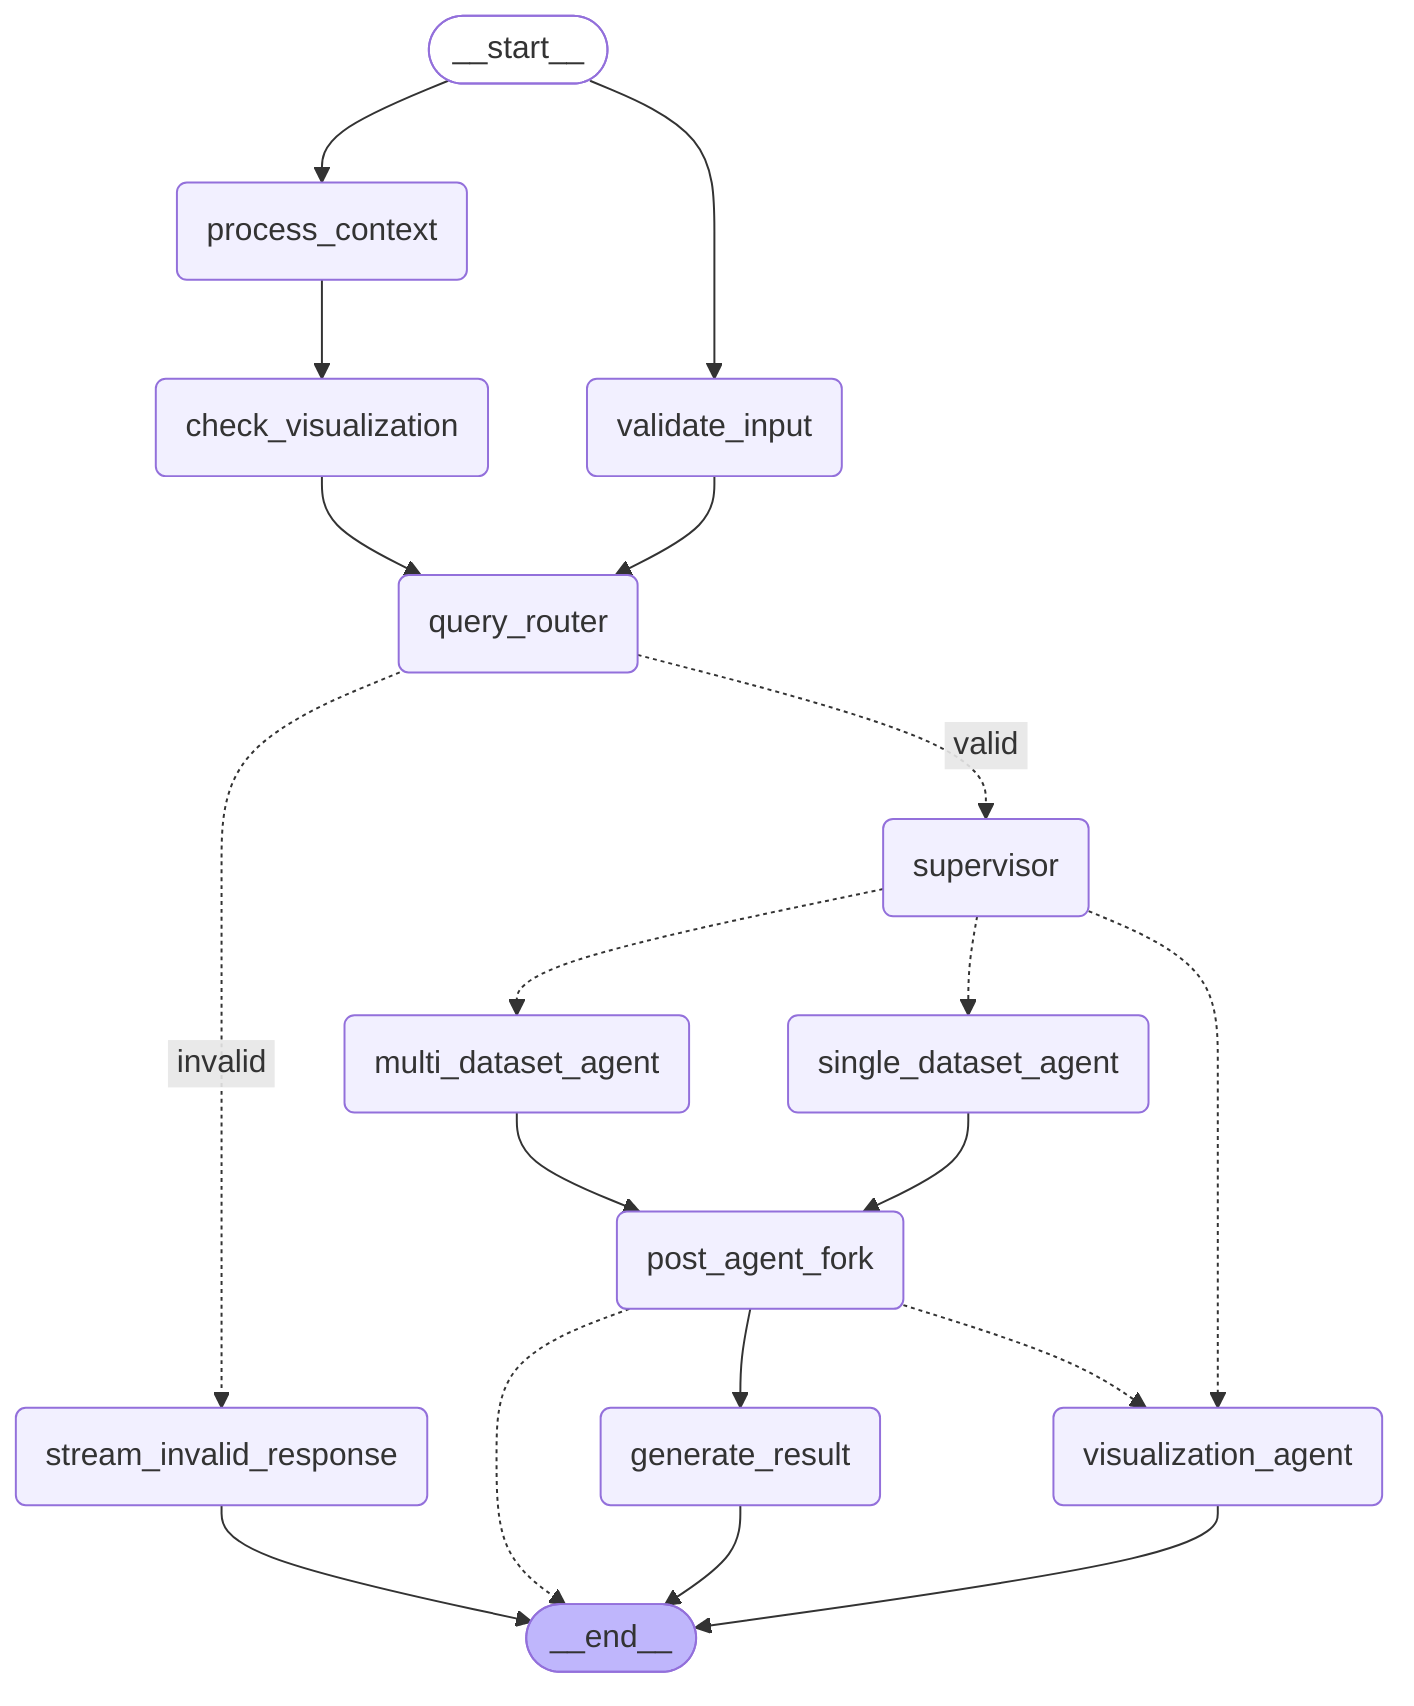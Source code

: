 ---
config:
  flowchart:
    curve: basis
---
graph TD;
	__start__([<p>__start__</p>]):::first
	validate_input(validate_input)
	stream_invalid_response(stream_invalid_response)
	process_context(process_context)
	supervisor(supervisor)
	multi_dataset_agent(multi_dataset_agent)
	single_dataset_agent(single_dataset_agent)
	visualization_agent(visualization_agent)
	check_visualization(check_visualization)
	generate_result(generate_result)
	post_agent_fork(post_agent_fork)
	query_router(query_router)
	__end__([<p>__end__</p>]):::last
	__start__ --> process_context;
	__start__ --> validate_input;
	check_visualization --> query_router;
	multi_dataset_agent --> post_agent_fork;
	post_agent_fork -.-> __end__;
	post_agent_fork --> generate_result;
	post_agent_fork -.-> visualization_agent;
	process_context --> check_visualization;
	query_router -. &nbsp;invalid&nbsp; .-> stream_invalid_response;
	query_router -. &nbsp;valid&nbsp; .-> supervisor;
	single_dataset_agent --> post_agent_fork;
	supervisor -.-> multi_dataset_agent;
	supervisor -.-> single_dataset_agent;
	supervisor -.-> visualization_agent;
	validate_input --> query_router;
	generate_result --> __end__;
	stream_invalid_response --> __end__;
	visualization_agent --> __end__;
	classDef default fill:#f2f0ff,line-height:1.2
	classDef first fill-opacity:0
	classDef last fill:#bfb6fc